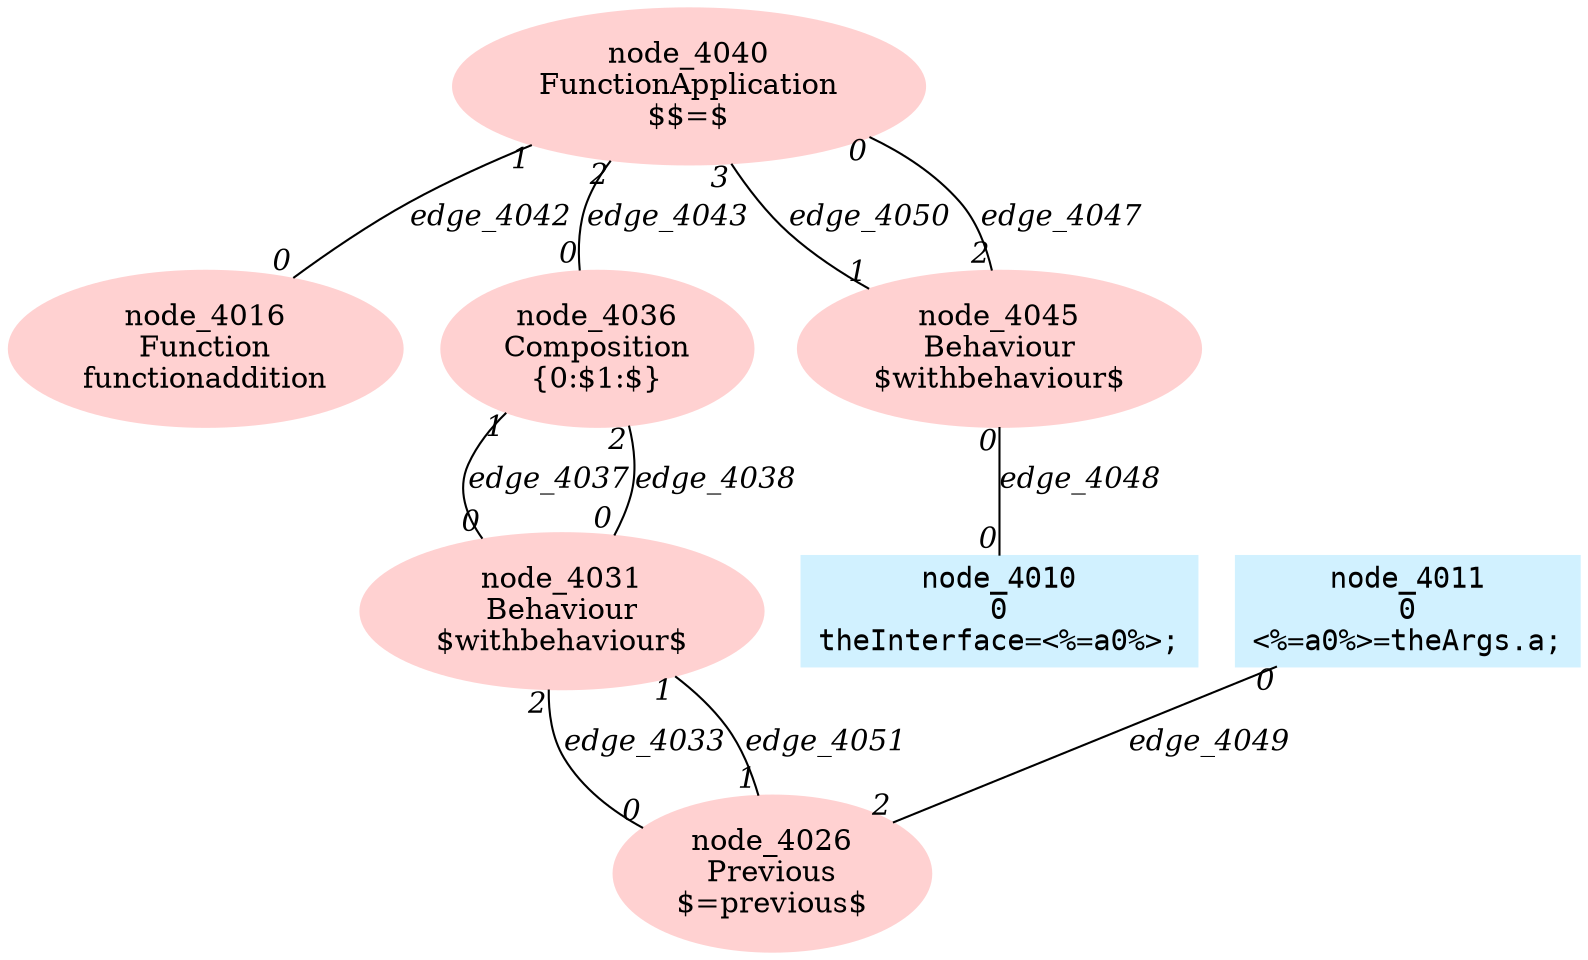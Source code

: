 digraph g{node_4016 [shape=ellipse, style=filled, color="#ffd1d1", label="node_4016
Function
functionaddition" ]
node_4026 [shape=ellipse, style=filled, color="#ffd1d1", label="node_4026
Previous
$=previous$" ]
node_4031 [shape=ellipse, style=filled, color="#ffd1d1", label="node_4031
Behaviour
$withbehaviour$" ]
node_4036 [shape=ellipse, style=filled, color="#ffd1d1", label="node_4036
Composition
{0:$1:$}" ]
node_4040 [shape=ellipse, style=filled, color="#ffd1d1", label="node_4040
FunctionApplication
$$=$" ]
node_4045 [shape=ellipse, style=filled, color="#ffd1d1", label="node_4045
Behaviour
$withbehaviour$" ]
node_4010 [shape=box, style=filled, color="#d1f1ff", fontname="Courier", label="node_4010
0
theInterface=<%=a0%>;
" ]
node_4011 [shape=box, style=filled, color="#d1f1ff", fontname="Courier", label="node_4011
0
<%=a0%>=theArgs.a;
" ]
node_4031 -> node_4026 [dir=none, arrowHead=none, fontname="Times-Italic", label="edge_4033",  headlabel="0", taillabel="2" ]
node_4036 -> node_4031 [dir=none, arrowHead=none, fontname="Times-Italic", label="edge_4037",  headlabel="0", taillabel="1" ]
node_4036 -> node_4031 [dir=none, arrowHead=none, fontname="Times-Italic", label="edge_4038",  headlabel="0", taillabel="2" ]
node_4040 -> node_4016 [dir=none, arrowHead=none, fontname="Times-Italic", label="edge_4042",  headlabel="0", taillabel="1" ]
node_4040 -> node_4036 [dir=none, arrowHead=none, fontname="Times-Italic", label="edge_4043",  headlabel="0", taillabel="2" ]
node_4045 -> node_4040 [dir=none, arrowHead=none, fontname="Times-Italic", label="edge_4047",  headlabel="0", taillabel="2" ]
node_4045 -> node_4010 [dir=none, arrowHead=none, fontname="Times-Italic", label="edge_4048",  headlabel="0", taillabel="0" ]
node_4011 -> node_4026 [dir=none, arrowHead=none, fontname="Times-Italic", label="edge_4049",  headlabel="2", taillabel="0" ]
node_4040 -> node_4045 [dir=none, arrowHead=none, fontname="Times-Italic", label="edge_4050",  headlabel="1", taillabel="3" ]
node_4026 -> node_4031 [dir=none, arrowHead=none, fontname="Times-Italic", label="edge_4051",  headlabel="1", taillabel="1" ]
}